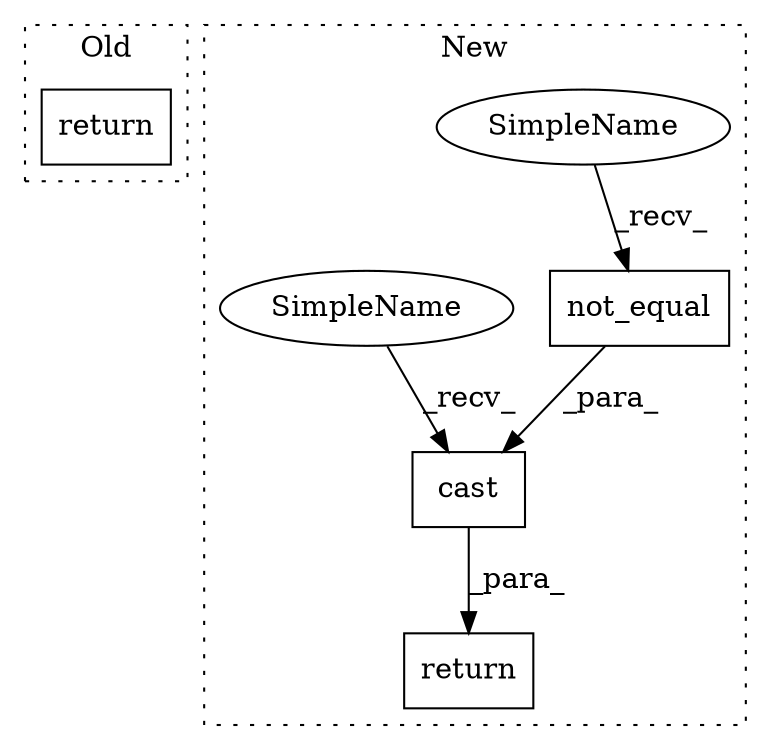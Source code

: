 digraph G {
subgraph cluster0 {
1 [label="return" a="41" s="9672" l="7" shape="box"];
label = "Old";
style="dotted";
}
subgraph cluster1 {
2 [label="not_equal" a="32" s="9759,9777" l="10,1" shape="box"];
3 [label="return" a="41" s="9950" l="7" shape="box"];
4 [label="cast" a="32" s="9829,9854" l="5,1" shape="box"];
5 [label="SimpleName" a="42" s="9748" l="10" shape="ellipse"];
6 [label="SimpleName" a="42" s="9818" l="10" shape="ellipse"];
label = "New";
style="dotted";
}
2 -> 4 [label="_para_"];
4 -> 3 [label="_para_"];
5 -> 2 [label="_recv_"];
6 -> 4 [label="_recv_"];
}